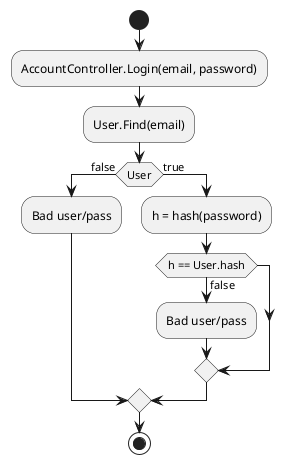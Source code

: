 @startuml

start
:AccountController.Login(email, password);
:User.Find(email);
if(User) then (false)
	:Bad user/pass;
else (true)
	:h = hash(password);
	if(h == User.hash) then (false)
		:Bad user/pass;
	endif
endif
stop

@enduml
